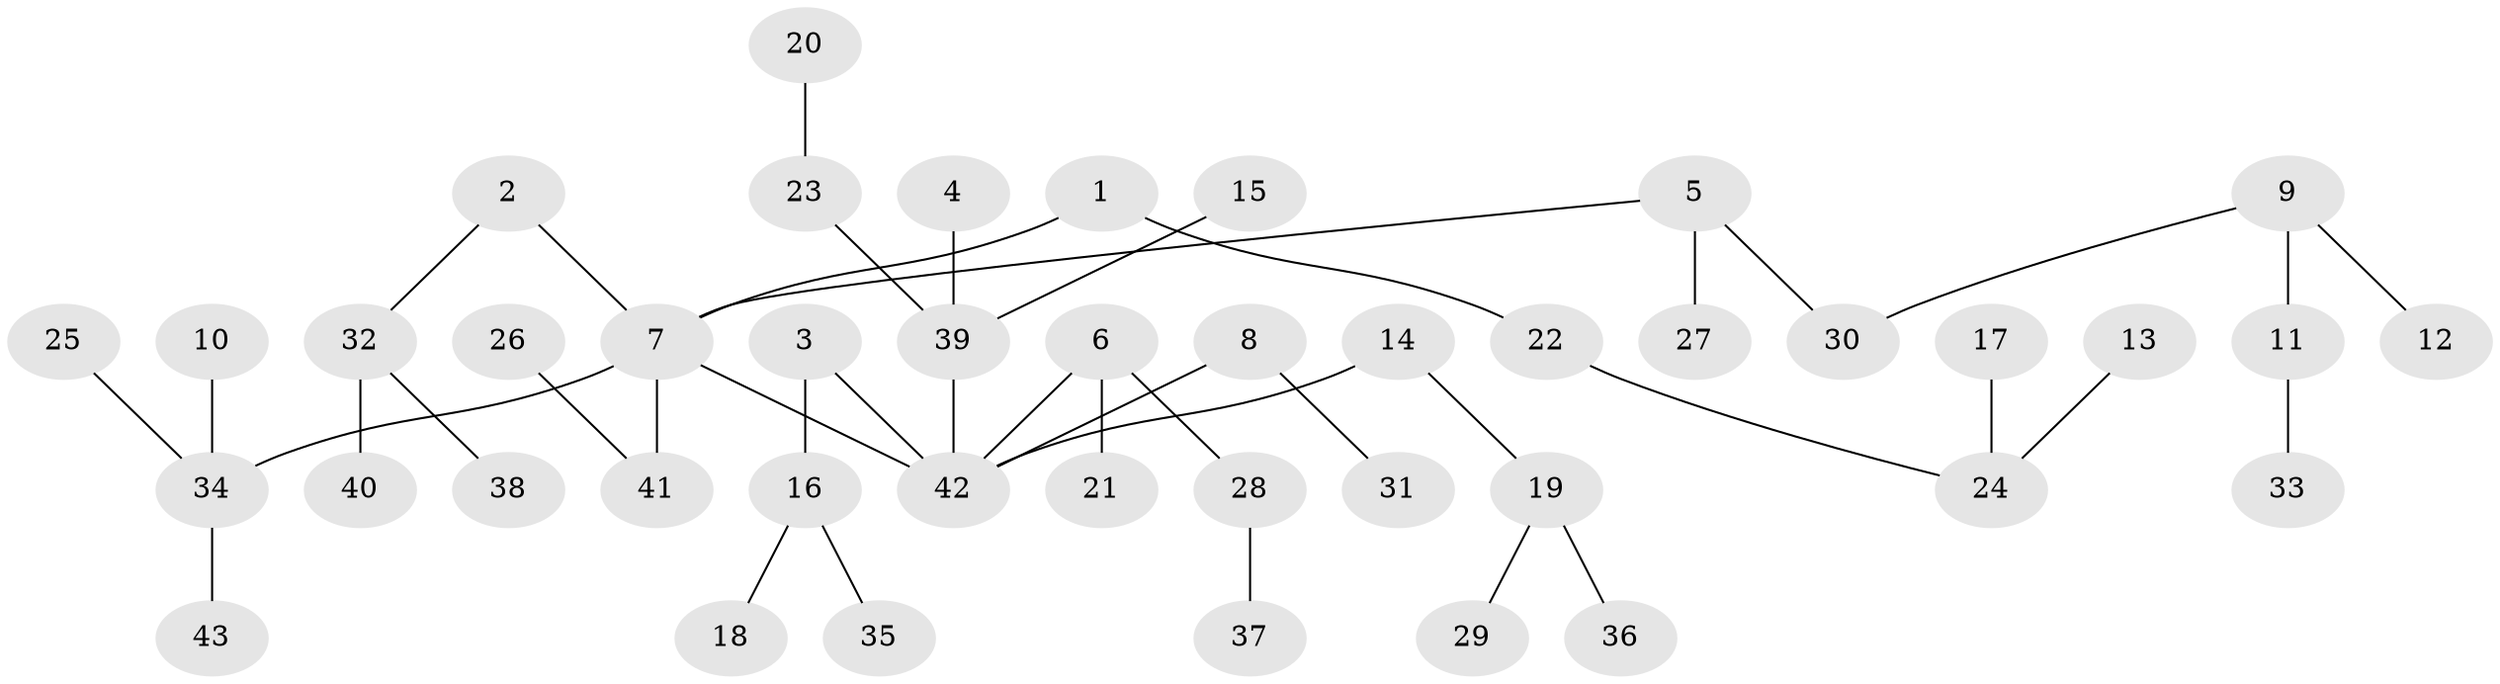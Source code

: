 // original degree distribution, {7: 0.011764705882352941, 8: 0.011764705882352941, 6: 0.023529411764705882, 2: 0.25882352941176473, 3: 0.10588235294117647, 1: 0.5176470588235295, 4: 0.047058823529411764, 5: 0.023529411764705882}
// Generated by graph-tools (version 1.1) at 2025/02/03/09/25 03:02:17]
// undirected, 43 vertices, 42 edges
graph export_dot {
graph [start="1"]
  node [color=gray90,style=filled];
  1;
  2;
  3;
  4;
  5;
  6;
  7;
  8;
  9;
  10;
  11;
  12;
  13;
  14;
  15;
  16;
  17;
  18;
  19;
  20;
  21;
  22;
  23;
  24;
  25;
  26;
  27;
  28;
  29;
  30;
  31;
  32;
  33;
  34;
  35;
  36;
  37;
  38;
  39;
  40;
  41;
  42;
  43;
  1 -- 7 [weight=1.0];
  1 -- 22 [weight=1.0];
  2 -- 7 [weight=1.0];
  2 -- 32 [weight=1.0];
  3 -- 16 [weight=1.0];
  3 -- 42 [weight=1.0];
  4 -- 39 [weight=1.0];
  5 -- 7 [weight=1.0];
  5 -- 27 [weight=1.0];
  5 -- 30 [weight=1.0];
  6 -- 21 [weight=1.0];
  6 -- 28 [weight=1.0];
  6 -- 42 [weight=1.0];
  7 -- 34 [weight=1.0];
  7 -- 41 [weight=1.0];
  7 -- 42 [weight=1.0];
  8 -- 31 [weight=1.0];
  8 -- 42 [weight=1.0];
  9 -- 11 [weight=1.0];
  9 -- 12 [weight=1.0];
  9 -- 30 [weight=1.0];
  10 -- 34 [weight=1.0];
  11 -- 33 [weight=1.0];
  13 -- 24 [weight=1.0];
  14 -- 19 [weight=1.0];
  14 -- 42 [weight=1.0];
  15 -- 39 [weight=1.0];
  16 -- 18 [weight=1.0];
  16 -- 35 [weight=1.0];
  17 -- 24 [weight=1.0];
  19 -- 29 [weight=1.0];
  19 -- 36 [weight=1.0];
  20 -- 23 [weight=1.0];
  22 -- 24 [weight=1.0];
  23 -- 39 [weight=1.0];
  25 -- 34 [weight=1.0];
  26 -- 41 [weight=1.0];
  28 -- 37 [weight=1.0];
  32 -- 38 [weight=1.0];
  32 -- 40 [weight=1.0];
  34 -- 43 [weight=1.0];
  39 -- 42 [weight=1.0];
}
